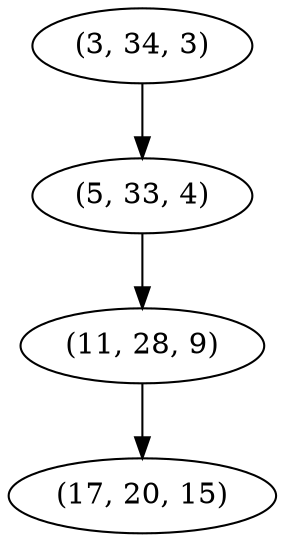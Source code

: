 digraph tree {
    "(3, 34, 3)";
    "(5, 33, 4)";
    "(11, 28, 9)";
    "(17, 20, 15)";
    "(3, 34, 3)" -> "(5, 33, 4)";
    "(5, 33, 4)" -> "(11, 28, 9)";
    "(11, 28, 9)" -> "(17, 20, 15)";
}
